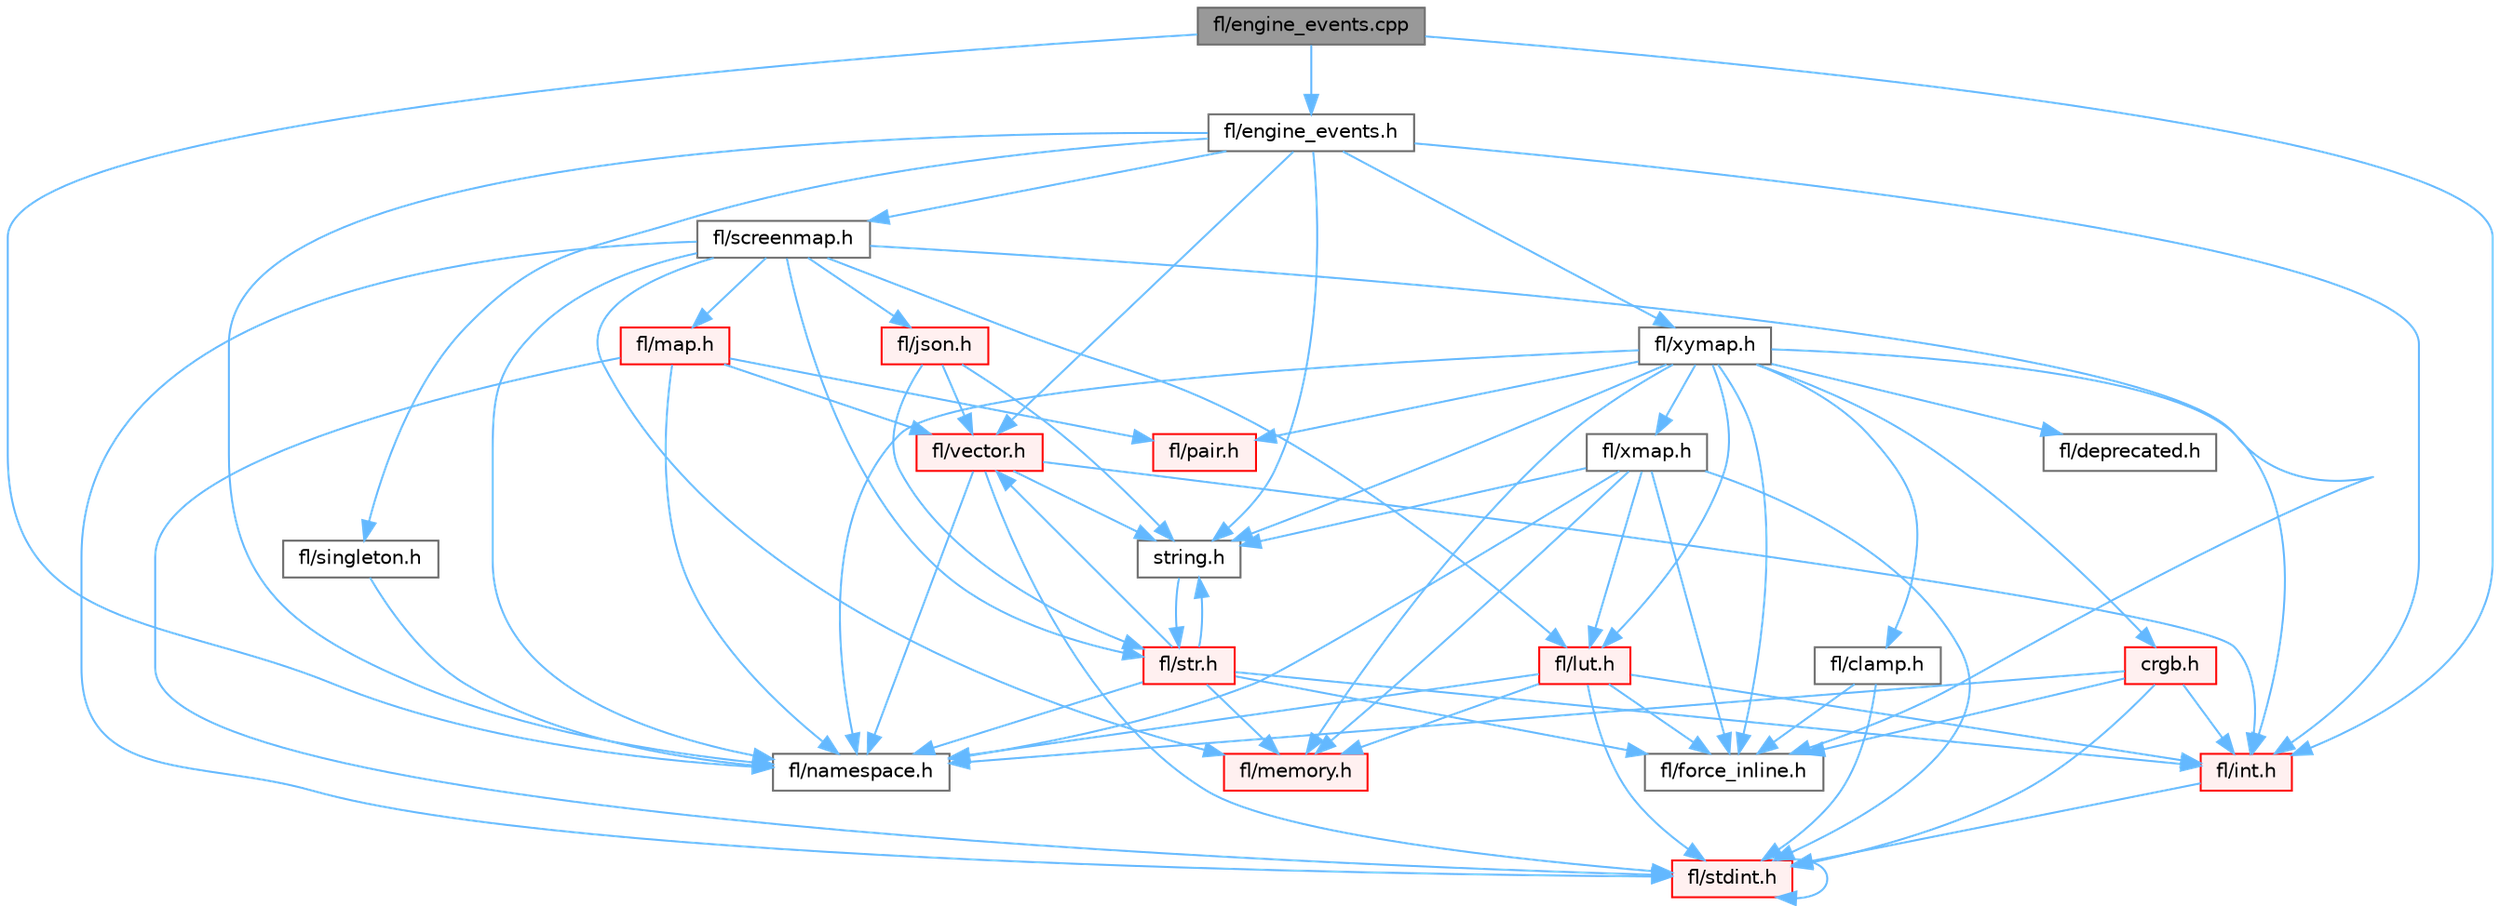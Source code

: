 digraph "fl/engine_events.cpp"
{
 // INTERACTIVE_SVG=YES
 // LATEX_PDF_SIZE
  bgcolor="transparent";
  edge [fontname=Helvetica,fontsize=10,labelfontname=Helvetica,labelfontsize=10];
  node [fontname=Helvetica,fontsize=10,shape=box,height=0.2,width=0.4];
  Node1 [id="Node000001",label="fl/engine_events.cpp",height=0.2,width=0.4,color="gray40", fillcolor="grey60", style="filled", fontcolor="black",tooltip=" "];
  Node1 -> Node2 [id="edge1_Node000001_Node000002",color="steelblue1",style="solid",tooltip=" "];
  Node2 [id="Node000002",label="fl/engine_events.h",height=0.2,width=0.4,color="grey40", fillcolor="white", style="filled",URL="$db/dc0/engine__events_8h.html",tooltip=" "];
  Node2 -> Node3 [id="edge2_Node000002_Node000003",color="steelblue1",style="solid",tooltip=" "];
  Node3 [id="Node000003",label="fl/namespace.h",height=0.2,width=0.4,color="grey40", fillcolor="white", style="filled",URL="$df/d2a/namespace_8h.html",tooltip="Implements the FastLED namespace macros."];
  Node2 -> Node4 [id="edge3_Node000002_Node000004",color="steelblue1",style="solid",tooltip=" "];
  Node4 [id="Node000004",label="fl/screenmap.h",height=0.2,width=0.4,color="grey40", fillcolor="white", style="filled",URL="$d7/d97/screenmap_8h.html",tooltip=" "];
  Node4 -> Node5 [id="edge4_Node000004_Node000005",color="steelblue1",style="solid",tooltip=" "];
  Node5 [id="Node000005",label="fl/stdint.h",height=0.2,width=0.4,color="red", fillcolor="#FFF0F0", style="filled",URL="$df/dd8/stdint_8h.html",tooltip=" "];
  Node5 -> Node5 [id="edge5_Node000005_Node000005",color="steelblue1",style="solid",tooltip=" "];
  Node4 -> Node7 [id="edge6_Node000004_Node000007",color="steelblue1",style="solid",tooltip=" "];
  Node7 [id="Node000007",label="fl/force_inline.h",height=0.2,width=0.4,color="grey40", fillcolor="white", style="filled",URL="$d4/d64/force__inline_8h.html",tooltip=" "];
  Node4 -> Node8 [id="edge7_Node000004_Node000008",color="steelblue1",style="solid",tooltip=" "];
  Node8 [id="Node000008",label="fl/lut.h",height=0.2,width=0.4,color="red", fillcolor="#FFF0F0", style="filled",URL="$db/d54/lut_8h.html",tooltip=" "];
  Node8 -> Node7 [id="edge8_Node000008_Node000007",color="steelblue1",style="solid",tooltip=" "];
  Node8 -> Node24 [id="edge9_Node000008_Node000024",color="steelblue1",style="solid",tooltip=" "];
  Node24 [id="Node000024",label="fl/memory.h",height=0.2,width=0.4,color="red", fillcolor="#FFF0F0", style="filled",URL="$dc/d18/memory_8h.html",tooltip=" "];
  Node8 -> Node5 [id="edge10_Node000008_Node000005",color="steelblue1",style="solid",tooltip=" "];
  Node8 -> Node13 [id="edge11_Node000008_Node000013",color="steelblue1",style="solid",tooltip=" "];
  Node13 [id="Node000013",label="fl/int.h",height=0.2,width=0.4,color="red", fillcolor="#FFF0F0", style="filled",URL="$d3/d7e/int_8h.html",tooltip=" "];
  Node13 -> Node5 [id="edge12_Node000013_Node000005",color="steelblue1",style="solid",tooltip=" "];
  Node8 -> Node3 [id="edge13_Node000008_Node000003",color="steelblue1",style="solid",tooltip=" "];
  Node4 -> Node24 [id="edge14_Node000004_Node000024",color="steelblue1",style="solid",tooltip=" "];
  Node4 -> Node54 [id="edge15_Node000004_Node000054",color="steelblue1",style="solid",tooltip=" "];
  Node54 [id="Node000054",label="fl/map.h",height=0.2,width=0.4,color="red", fillcolor="#FFF0F0", style="filled",URL="$dc/db7/map_8h.html",tooltip=" "];
  Node54 -> Node5 [id="edge16_Node000054_Node000005",color="steelblue1",style="solid",tooltip=" "];
  Node54 -> Node3 [id="edge17_Node000054_Node000003",color="steelblue1",style="solid",tooltip=" "];
  Node54 -> Node58 [id="edge18_Node000054_Node000058",color="steelblue1",style="solid",tooltip=" "];
  Node58 [id="Node000058",label="fl/pair.h",height=0.2,width=0.4,color="red", fillcolor="#FFF0F0", style="filled",URL="$d3/d41/pair_8h.html",tooltip=" "];
  Node54 -> Node45 [id="edge19_Node000054_Node000045",color="steelblue1",style="solid",tooltip=" "];
  Node45 [id="Node000045",label="fl/vector.h",height=0.2,width=0.4,color="red", fillcolor="#FFF0F0", style="filled",URL="$d6/d68/vector_8h.html",tooltip=" "];
  Node45 -> Node5 [id="edge20_Node000045_Node000005",color="steelblue1",style="solid",tooltip=" "];
  Node45 -> Node13 [id="edge21_Node000045_Node000013",color="steelblue1",style="solid",tooltip=" "];
  Node45 -> Node11 [id="edge22_Node000045_Node000011",color="steelblue1",style="solid",tooltip=" "];
  Node11 [id="Node000011",label="string.h",height=0.2,width=0.4,color="grey40", fillcolor="white", style="filled",URL="$da/d66/string_8h.html",tooltip=" "];
  Node11 -> Node12 [id="edge23_Node000011_Node000012",color="steelblue1",style="solid",tooltip=" "];
  Node12 [id="Node000012",label="fl/str.h",height=0.2,width=0.4,color="red", fillcolor="#FFF0F0", style="filled",URL="$d1/d93/str_8h.html",tooltip=" "];
  Node12 -> Node13 [id="edge24_Node000012_Node000013",color="steelblue1",style="solid",tooltip=" "];
  Node12 -> Node11 [id="edge25_Node000012_Node000011",color="steelblue1",style="solid",tooltip=" "];
  Node12 -> Node3 [id="edge26_Node000012_Node000003",color="steelblue1",style="solid",tooltip=" "];
  Node12 -> Node24 [id="edge27_Node000012_Node000024",color="steelblue1",style="solid",tooltip=" "];
  Node12 -> Node45 [id="edge28_Node000012_Node000045",color="steelblue1",style="solid",tooltip=" "];
  Node12 -> Node7 [id="edge29_Node000012_Node000007",color="steelblue1",style="solid",tooltip=" "];
  Node45 -> Node3 [id="edge30_Node000045_Node000003",color="steelblue1",style="solid",tooltip=" "];
  Node4 -> Node3 [id="edge31_Node000004_Node000003",color="steelblue1",style="solid",tooltip=" "];
  Node4 -> Node12 [id="edge32_Node000004_Node000012",color="steelblue1",style="solid",tooltip=" "];
  Node4 -> Node64 [id="edge33_Node000004_Node000064",color="steelblue1",style="solid",tooltip=" "];
  Node64 [id="Node000064",label="fl/json.h",height=0.2,width=0.4,color="red", fillcolor="#FFF0F0", style="filled",URL="$d7/d91/fl_2json_8h.html",tooltip="FastLED's Elegant JSON Library: fl::Json"];
  Node64 -> Node11 [id="edge34_Node000064_Node000011",color="steelblue1",style="solid",tooltip=" "];
  Node64 -> Node45 [id="edge35_Node000064_Node000045",color="steelblue1",style="solid",tooltip=" "];
  Node64 -> Node12 [id="edge36_Node000064_Node000012",color="steelblue1",style="solid",tooltip=" "];
  Node2 -> Node81 [id="edge37_Node000002_Node000081",color="steelblue1",style="solid",tooltip=" "];
  Node81 [id="Node000081",label="fl/singleton.h",height=0.2,width=0.4,color="grey40", fillcolor="white", style="filled",URL="$d4/d0b/singleton_8h.html",tooltip=" "];
  Node81 -> Node3 [id="edge38_Node000081_Node000003",color="steelblue1",style="solid",tooltip=" "];
  Node2 -> Node45 [id="edge39_Node000002_Node000045",color="steelblue1",style="solid",tooltip=" "];
  Node2 -> Node82 [id="edge40_Node000002_Node000082",color="steelblue1",style="solid",tooltip=" "];
  Node82 [id="Node000082",label="fl/xymap.h",height=0.2,width=0.4,color="grey40", fillcolor="white", style="filled",URL="$da/d61/xymap_8h.html",tooltip=" "];
  Node82 -> Node13 [id="edge41_Node000082_Node000013",color="steelblue1",style="solid",tooltip=" "];
  Node82 -> Node3 [id="edge42_Node000082_Node000003",color="steelblue1",style="solid",tooltip=" "];
  Node82 -> Node7 [id="edge43_Node000082_Node000007",color="steelblue1",style="solid",tooltip=" "];
  Node82 -> Node58 [id="edge44_Node000082_Node000058",color="steelblue1",style="solid",tooltip=" "];
  Node82 -> Node11 [id="edge45_Node000082_Node000011",color="steelblue1",style="solid",tooltip=" "];
  Node82 -> Node70 [id="edge46_Node000082_Node000070",color="steelblue1",style="solid",tooltip=" "];
  Node70 [id="Node000070",label="crgb.h",height=0.2,width=0.4,color="red", fillcolor="#FFF0F0", style="filled",URL="$db/dd1/crgb_8h.html",tooltip="Defines the red, green, and blue (RGB) pixel struct."];
  Node70 -> Node5 [id="edge47_Node000070_Node000005",color="steelblue1",style="solid",tooltip=" "];
  Node70 -> Node13 [id="edge48_Node000070_Node000013",color="steelblue1",style="solid",tooltip=" "];
  Node70 -> Node3 [id="edge49_Node000070_Node000003",color="steelblue1",style="solid",tooltip=" "];
  Node70 -> Node7 [id="edge50_Node000070_Node000007",color="steelblue1",style="solid",tooltip=" "];
  Node82 -> Node18 [id="edge51_Node000082_Node000018",color="steelblue1",style="solid",tooltip=" "];
  Node18 [id="Node000018",label="fl/clamp.h",height=0.2,width=0.4,color="grey40", fillcolor="white", style="filled",URL="$d6/dd3/clamp_8h.html",tooltip=" "];
  Node18 -> Node5 [id="edge52_Node000018_Node000005",color="steelblue1",style="solid",tooltip=" "];
  Node18 -> Node7 [id="edge53_Node000018_Node000007",color="steelblue1",style="solid",tooltip=" "];
  Node82 -> Node8 [id="edge54_Node000082_Node000008",color="steelblue1",style="solid",tooltip=" "];
  Node82 -> Node24 [id="edge55_Node000082_Node000024",color="steelblue1",style="solid",tooltip=" "];
  Node82 -> Node34 [id="edge56_Node000082_Node000034",color="steelblue1",style="solid",tooltip=" "];
  Node34 [id="Node000034",label="fl/deprecated.h",height=0.2,width=0.4,color="grey40", fillcolor="white", style="filled",URL="$d4/dce/deprecated_8h.html",tooltip=" "];
  Node82 -> Node83 [id="edge57_Node000082_Node000083",color="steelblue1",style="solid",tooltip=" "];
  Node83 [id="Node000083",label="fl/xmap.h",height=0.2,width=0.4,color="grey40", fillcolor="white", style="filled",URL="$dd/dcc/xmap_8h.html",tooltip=" "];
  Node83 -> Node5 [id="edge58_Node000083_Node000005",color="steelblue1",style="solid",tooltip=" "];
  Node83 -> Node11 [id="edge59_Node000083_Node000011",color="steelblue1",style="solid",tooltip=" "];
  Node83 -> Node7 [id="edge60_Node000083_Node000007",color="steelblue1",style="solid",tooltip=" "];
  Node83 -> Node8 [id="edge61_Node000083_Node000008",color="steelblue1",style="solid",tooltip=" "];
  Node83 -> Node24 [id="edge62_Node000083_Node000024",color="steelblue1",style="solid",tooltip=" "];
  Node83 -> Node3 [id="edge63_Node000083_Node000003",color="steelblue1",style="solid",tooltip=" "];
  Node2 -> Node11 [id="edge64_Node000002_Node000011",color="steelblue1",style="solid",tooltip=" "];
  Node2 -> Node13 [id="edge65_Node000002_Node000013",color="steelblue1",style="solid",tooltip=" "];
  Node1 -> Node3 [id="edge66_Node000001_Node000003",color="steelblue1",style="solid",tooltip=" "];
  Node1 -> Node13 [id="edge67_Node000001_Node000013",color="steelblue1",style="solid",tooltip=" "];
}
